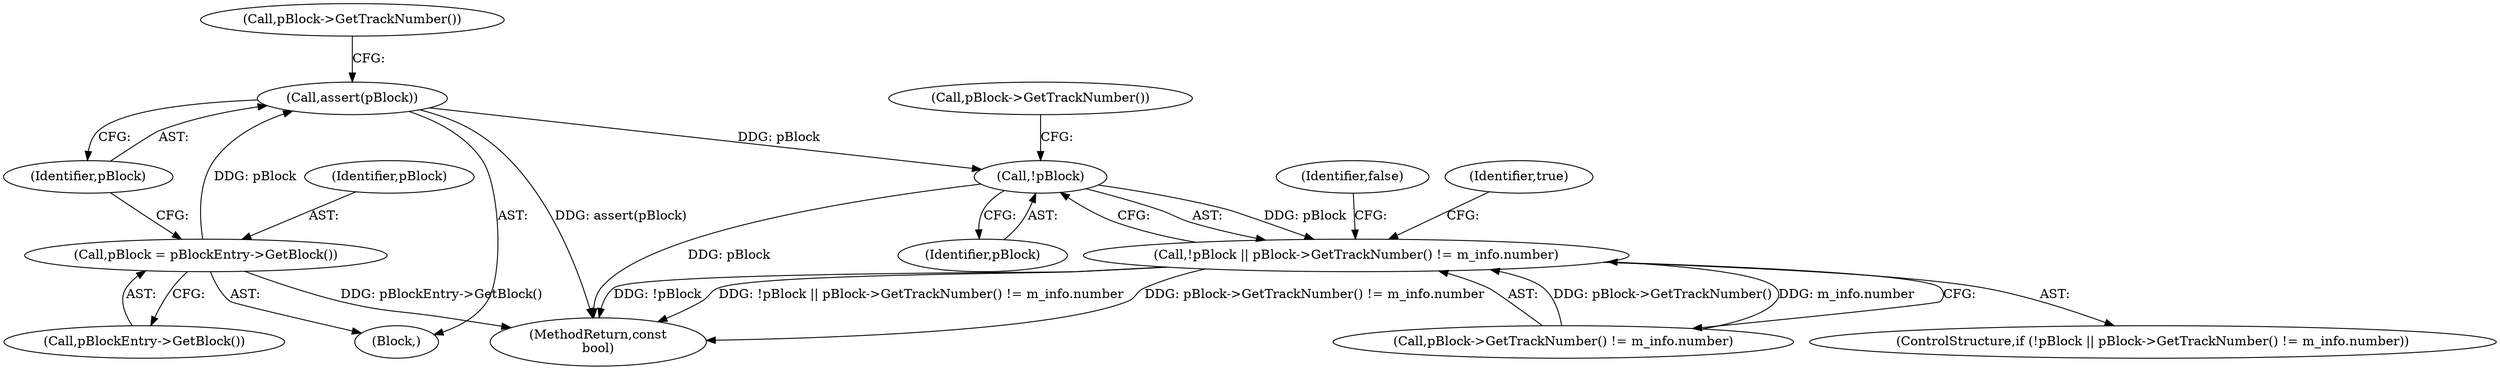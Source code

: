 digraph "0_Android_04839626ed859623901ebd3a5fd483982186b59d_213@API" {
"1000113" [label="(Call,assert(pBlock))"];
"1000110" [label="(Call,pBlock = pBlockEntry->GetBlock())"];
"1000123" [label="(Call,!pBlock)"];
"1000122" [label="(Call,!pBlock || pBlock->GetTrackNumber() != m_info.number)"];
"1000122" [label="(Call,!pBlock || pBlock->GetTrackNumber() != m_info.number)"];
"1000134" [label="(MethodReturn,const\nbool)"];
"1000114" [label="(Identifier,pBlock)"];
"1000126" [label="(Call,pBlock->GetTrackNumber())"];
"1000131" [label="(Identifier,false)"];
"1000121" [label="(ControlStructure,if (!pBlock || pBlock->GetTrackNumber() != m_info.number))"];
"1000133" [label="(Identifier,true)"];
"1000110" [label="(Call,pBlock = pBlockEntry->GetBlock())"];
"1000107" [label="(Block,)"];
"1000125" [label="(Call,pBlock->GetTrackNumber() != m_info.number)"];
"1000111" [label="(Identifier,pBlock)"];
"1000113" [label="(Call,assert(pBlock))"];
"1000123" [label="(Call,!pBlock)"];
"1000112" [label="(Call,pBlockEntry->GetBlock())"];
"1000124" [label="(Identifier,pBlock)"];
"1000117" [label="(Call,pBlock->GetTrackNumber())"];
"1000113" -> "1000107"  [label="AST: "];
"1000113" -> "1000114"  [label="CFG: "];
"1000114" -> "1000113"  [label="AST: "];
"1000117" -> "1000113"  [label="CFG: "];
"1000113" -> "1000134"  [label="DDG: assert(pBlock)"];
"1000110" -> "1000113"  [label="DDG: pBlock"];
"1000113" -> "1000123"  [label="DDG: pBlock"];
"1000110" -> "1000107"  [label="AST: "];
"1000110" -> "1000112"  [label="CFG: "];
"1000111" -> "1000110"  [label="AST: "];
"1000112" -> "1000110"  [label="AST: "];
"1000114" -> "1000110"  [label="CFG: "];
"1000110" -> "1000134"  [label="DDG: pBlockEntry->GetBlock()"];
"1000123" -> "1000122"  [label="AST: "];
"1000123" -> "1000124"  [label="CFG: "];
"1000124" -> "1000123"  [label="AST: "];
"1000126" -> "1000123"  [label="CFG: "];
"1000122" -> "1000123"  [label="CFG: "];
"1000123" -> "1000134"  [label="DDG: pBlock"];
"1000123" -> "1000122"  [label="DDG: pBlock"];
"1000122" -> "1000121"  [label="AST: "];
"1000122" -> "1000125"  [label="CFG: "];
"1000125" -> "1000122"  [label="AST: "];
"1000131" -> "1000122"  [label="CFG: "];
"1000133" -> "1000122"  [label="CFG: "];
"1000122" -> "1000134"  [label="DDG: pBlock->GetTrackNumber() != m_info.number"];
"1000122" -> "1000134"  [label="DDG: !pBlock"];
"1000122" -> "1000134"  [label="DDG: !pBlock || pBlock->GetTrackNumber() != m_info.number"];
"1000125" -> "1000122"  [label="DDG: pBlock->GetTrackNumber()"];
"1000125" -> "1000122"  [label="DDG: m_info.number"];
}
